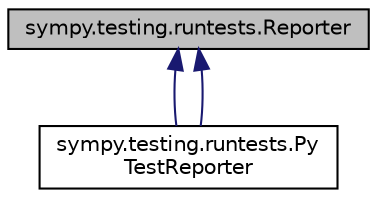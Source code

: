 digraph "sympy.testing.runtests.Reporter"
{
 // LATEX_PDF_SIZE
  edge [fontname="Helvetica",fontsize="10",labelfontname="Helvetica",labelfontsize="10"];
  node [fontname="Helvetica",fontsize="10",shape=record];
  Node1 [label="sympy.testing.runtests.Reporter",height=0.2,width=0.4,color="black", fillcolor="grey75", style="filled", fontcolor="black",tooltip=" "];
  Node1 -> Node2 [dir="back",color="midnightblue",fontsize="10",style="solid",fontname="Helvetica"];
  Node2 [label="sympy.testing.runtests.Py\lTestReporter",height=0.2,width=0.4,color="black", fillcolor="white", style="filled",URL="$classsympy_1_1testing_1_1runtests_1_1PyTestReporter.html",tooltip=" "];
  Node1 -> Node2 [dir="back",color="midnightblue",fontsize="10",style="solid",fontname="Helvetica"];
}
